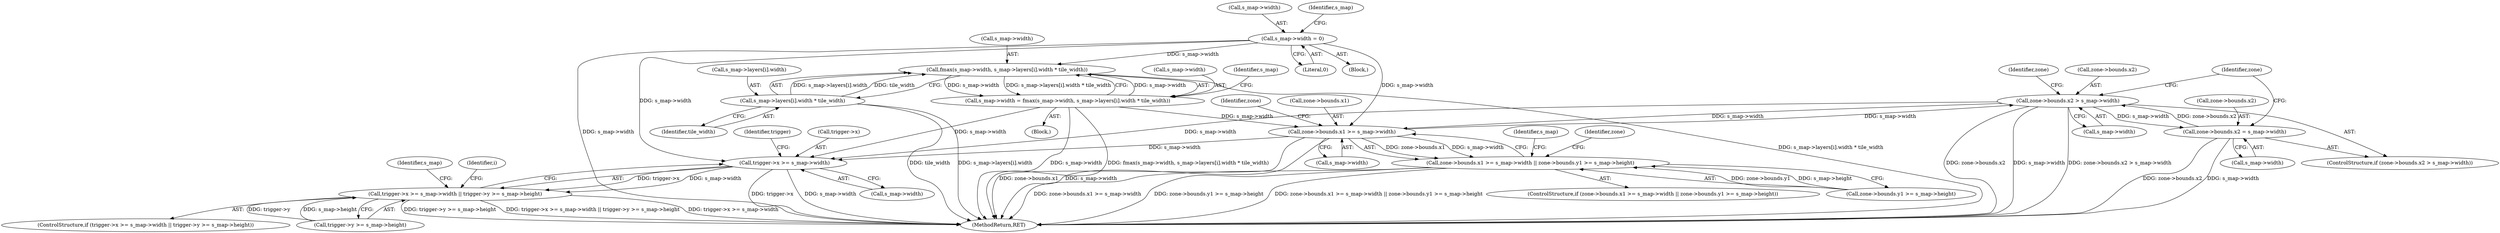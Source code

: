 digraph "0_minisphere_252c1ca184cb38e1acb917aa0e451c5f08519996@pointer" {
"1000401" [label="(Call,zone->bounds.x2 > s_map->width)"];
"1000410" [label="(Call,zone->bounds.x2 = s_map->width)"];
"1000401" [label="(Call,zone->bounds.x2 > s_map->width)"];
"1000375" [label="(Call,zone->bounds.x1 >= s_map->width)"];
"1000283" [label="(Call,s_map->width = 0)"];
"1000315" [label="(Call,s_map->width = fmax(s_map->width, s_map->layers[i].width * tile_width))"];
"1000319" [label="(Call,fmax(s_map->width, s_map->layers[i].width * tile_width))"];
"1000323" [label="(Call,s_map->layers[i].width * tile_width)"];
"1000374" [label="(Call,zone->bounds.x1 >= s_map->width || zone->bounds.y1 >= s_map->height)"];
"1000464" [label="(Call,trigger->x >= s_map->width)"];
"1000463" [label="(Call,trigger->x >= s_map->width || trigger->y >= s_map->height)"];
"1000387" [label="(Identifier,zone)"];
"1000413" [label="(Identifier,zone)"];
"1000287" [label="(Literal,0)"];
"1000374" [label="(Call,zone->bounds.x1 >= s_map->width || zone->bounds.y1 >= s_map->height)"];
"1000464" [label="(Call,trigger->x >= s_map->width)"];
"1000315" [label="(Call,s_map->width = fmax(s_map->width, s_map->layers[i].width * tile_width))"];
"1000319" [label="(Call,fmax(s_map->width, s_map->layers[i].width * tile_width))"];
"1000316" [label="(Call,s_map->width)"];
"1000462" [label="(ControlStructure,if (trigger->x >= s_map->width || trigger->y >= s_map->height))"];
"1000401" [label="(Call,zone->bounds.x2 > s_map->width)"];
"1000411" [label="(Call,zone->bounds.x2)"];
"1000314" [label="(Block,)"];
"1000334" [label="(Identifier,s_map)"];
"1000473" [label="(Identifier,trigger)"];
"1000331" [label="(Identifier,tile_width)"];
"1000416" [label="(Call,s_map->width)"];
"1000381" [label="(Call,s_map->width)"];
"1000373" [label="(ControlStructure,if (zone->bounds.x1 >= s_map->width || zone->bounds.y1 >= s_map->height))"];
"1000284" [label="(Call,s_map->width)"];
"1000104" [label="(Block,)"];
"1000485" [label="(MethodReturn,RET)"];
"1000323" [label="(Call,s_map->layers[i].width * tile_width)"];
"1000453" [label="(Identifier,i)"];
"1000471" [label="(Call,trigger->y >= s_map->height)"];
"1000480" [label="(Identifier,s_map)"];
"1000468" [label="(Call,s_map->width)"];
"1000290" [label="(Identifier,s_map)"];
"1000465" [label="(Call,trigger->x)"];
"1000320" [label="(Call,s_map->width)"];
"1000376" [label="(Call,zone->bounds.x1)"];
"1000404" [label="(Identifier,zone)"];
"1000375" [label="(Call,zone->bounds.x1 >= s_map->width)"];
"1000402" [label="(Call,zone->bounds.x2)"];
"1000410" [label="(Call,zone->bounds.x2 = s_map->width)"];
"1000423" [label="(Identifier,zone)"];
"1000407" [label="(Call,s_map->width)"];
"1000400" [label="(ControlStructure,if (zone->bounds.x2 > s_map->width))"];
"1000283" [label="(Call,s_map->width = 0)"];
"1000463" [label="(Call,trigger->x >= s_map->width || trigger->y >= s_map->height)"];
"1000395" [label="(Identifier,s_map)"];
"1000384" [label="(Call,zone->bounds.y1 >= s_map->height)"];
"1000324" [label="(Call,s_map->layers[i].width)"];
"1000401" -> "1000400"  [label="AST: "];
"1000401" -> "1000407"  [label="CFG: "];
"1000402" -> "1000401"  [label="AST: "];
"1000407" -> "1000401"  [label="AST: "];
"1000413" -> "1000401"  [label="CFG: "];
"1000423" -> "1000401"  [label="CFG: "];
"1000401" -> "1000485"  [label="DDG: zone->bounds.x2 > s_map->width"];
"1000401" -> "1000485"  [label="DDG: zone->bounds.x2"];
"1000401" -> "1000485"  [label="DDG: s_map->width"];
"1000401" -> "1000375"  [label="DDG: s_map->width"];
"1000410" -> "1000401"  [label="DDG: zone->bounds.x2"];
"1000375" -> "1000401"  [label="DDG: s_map->width"];
"1000401" -> "1000410"  [label="DDG: s_map->width"];
"1000401" -> "1000464"  [label="DDG: s_map->width"];
"1000410" -> "1000400"  [label="AST: "];
"1000410" -> "1000416"  [label="CFG: "];
"1000411" -> "1000410"  [label="AST: "];
"1000416" -> "1000410"  [label="AST: "];
"1000423" -> "1000410"  [label="CFG: "];
"1000410" -> "1000485"  [label="DDG: zone->bounds.x2"];
"1000410" -> "1000485"  [label="DDG: s_map->width"];
"1000375" -> "1000374"  [label="AST: "];
"1000375" -> "1000381"  [label="CFG: "];
"1000376" -> "1000375"  [label="AST: "];
"1000381" -> "1000375"  [label="AST: "];
"1000387" -> "1000375"  [label="CFG: "];
"1000374" -> "1000375"  [label="CFG: "];
"1000375" -> "1000485"  [label="DDG: zone->bounds.x1"];
"1000375" -> "1000485"  [label="DDG: s_map->width"];
"1000375" -> "1000374"  [label="DDG: zone->bounds.x1"];
"1000375" -> "1000374"  [label="DDG: s_map->width"];
"1000283" -> "1000375"  [label="DDG: s_map->width"];
"1000315" -> "1000375"  [label="DDG: s_map->width"];
"1000375" -> "1000464"  [label="DDG: s_map->width"];
"1000283" -> "1000104"  [label="AST: "];
"1000283" -> "1000287"  [label="CFG: "];
"1000284" -> "1000283"  [label="AST: "];
"1000287" -> "1000283"  [label="AST: "];
"1000290" -> "1000283"  [label="CFG: "];
"1000283" -> "1000485"  [label="DDG: s_map->width"];
"1000283" -> "1000319"  [label="DDG: s_map->width"];
"1000283" -> "1000464"  [label="DDG: s_map->width"];
"1000315" -> "1000314"  [label="AST: "];
"1000315" -> "1000319"  [label="CFG: "];
"1000316" -> "1000315"  [label="AST: "];
"1000319" -> "1000315"  [label="AST: "];
"1000334" -> "1000315"  [label="CFG: "];
"1000315" -> "1000485"  [label="DDG: s_map->width"];
"1000315" -> "1000485"  [label="DDG: fmax(s_map->width, s_map->layers[i].width * tile_width)"];
"1000319" -> "1000315"  [label="DDG: s_map->width"];
"1000319" -> "1000315"  [label="DDG: s_map->layers[i].width * tile_width"];
"1000315" -> "1000319"  [label="DDG: s_map->width"];
"1000315" -> "1000464"  [label="DDG: s_map->width"];
"1000319" -> "1000323"  [label="CFG: "];
"1000320" -> "1000319"  [label="AST: "];
"1000323" -> "1000319"  [label="AST: "];
"1000319" -> "1000485"  [label="DDG: s_map->layers[i].width * tile_width"];
"1000323" -> "1000319"  [label="DDG: s_map->layers[i].width"];
"1000323" -> "1000319"  [label="DDG: tile_width"];
"1000323" -> "1000331"  [label="CFG: "];
"1000324" -> "1000323"  [label="AST: "];
"1000331" -> "1000323"  [label="AST: "];
"1000323" -> "1000485"  [label="DDG: tile_width"];
"1000323" -> "1000485"  [label="DDG: s_map->layers[i].width"];
"1000374" -> "1000373"  [label="AST: "];
"1000374" -> "1000384"  [label="CFG: "];
"1000384" -> "1000374"  [label="AST: "];
"1000395" -> "1000374"  [label="CFG: "];
"1000404" -> "1000374"  [label="CFG: "];
"1000374" -> "1000485"  [label="DDG: zone->bounds.x1 >= s_map->width"];
"1000374" -> "1000485"  [label="DDG: zone->bounds.y1 >= s_map->height"];
"1000374" -> "1000485"  [label="DDG: zone->bounds.x1 >= s_map->width || zone->bounds.y1 >= s_map->height"];
"1000384" -> "1000374"  [label="DDG: zone->bounds.y1"];
"1000384" -> "1000374"  [label="DDG: s_map->height"];
"1000464" -> "1000463"  [label="AST: "];
"1000464" -> "1000468"  [label="CFG: "];
"1000465" -> "1000464"  [label="AST: "];
"1000468" -> "1000464"  [label="AST: "];
"1000473" -> "1000464"  [label="CFG: "];
"1000463" -> "1000464"  [label="CFG: "];
"1000464" -> "1000485"  [label="DDG: trigger->x"];
"1000464" -> "1000485"  [label="DDG: s_map->width"];
"1000464" -> "1000463"  [label="DDG: trigger->x"];
"1000464" -> "1000463"  [label="DDG: s_map->width"];
"1000463" -> "1000462"  [label="AST: "];
"1000463" -> "1000471"  [label="CFG: "];
"1000471" -> "1000463"  [label="AST: "];
"1000480" -> "1000463"  [label="CFG: "];
"1000453" -> "1000463"  [label="CFG: "];
"1000463" -> "1000485"  [label="DDG: trigger->x >= s_map->width || trigger->y >= s_map->height"];
"1000463" -> "1000485"  [label="DDG: trigger->x >= s_map->width"];
"1000463" -> "1000485"  [label="DDG: trigger->y >= s_map->height"];
"1000471" -> "1000463"  [label="DDG: trigger->y"];
"1000471" -> "1000463"  [label="DDG: s_map->height"];
}
